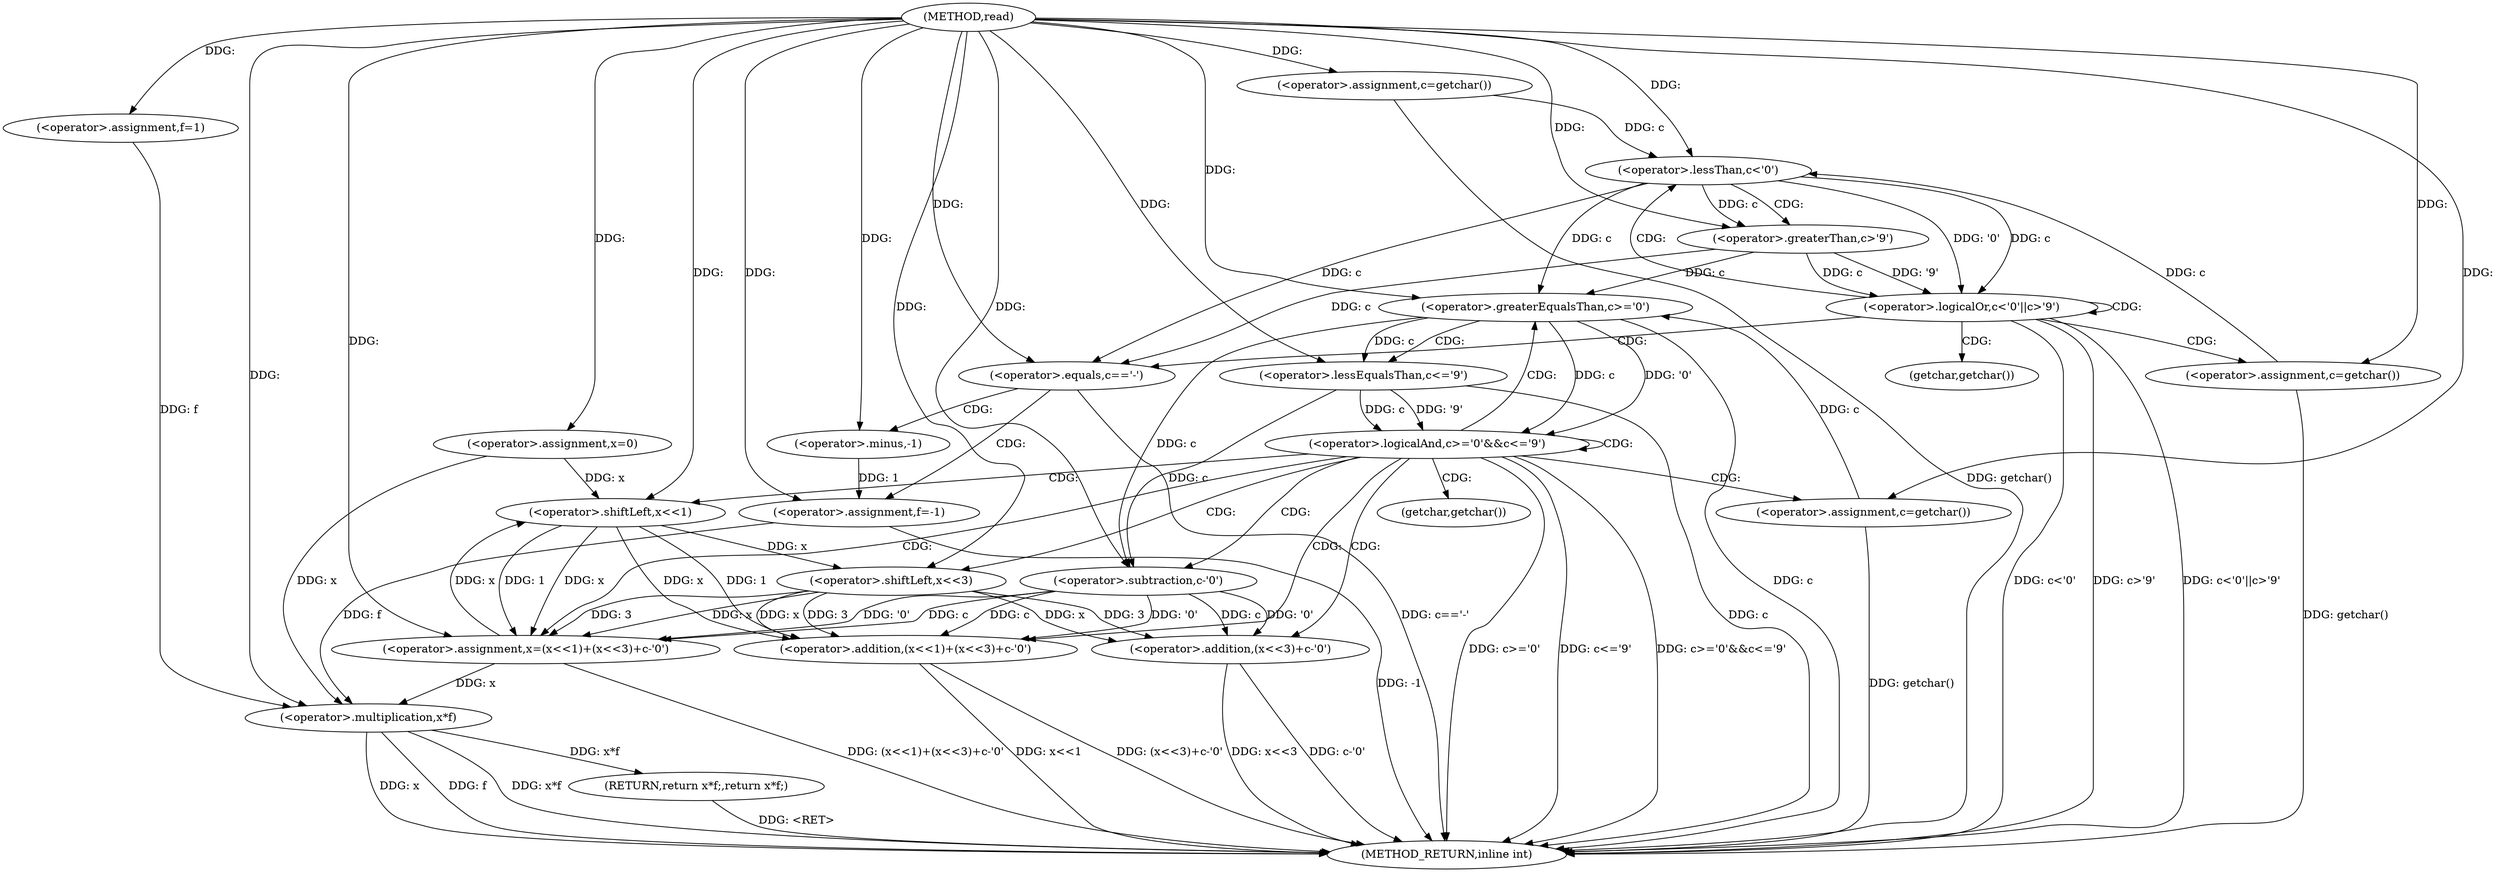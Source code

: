 digraph "read" {  
"1000101" [label = "(METHOD,read)" ]
"1000164" [label = "(METHOD_RETURN,inline int)" ]
"1000104" [label = "(<operator>.assignment,x=0)" ]
"1000108" [label = "(<operator>.assignment,f=1)" ]
"1000112" [label = "(<operator>.assignment,c=getchar())" ]
"1000160" [label = "(RETURN,return x*f;,return x*f;)" ]
"1000116" [label = "(<operator>.logicalOr,c<'0'||c>'9')" ]
"1000136" [label = "(<operator>.logicalAnd,c>='0'&&c<='9')" ]
"1000161" [label = "(<operator>.multiplication,x*f)" ]
"1000132" [label = "(<operator>.assignment,c=getchar())" ]
"1000144" [label = "(<operator>.assignment,x=(x<<1)+(x<<3)+c-'0')" ]
"1000157" [label = "(<operator>.assignment,c=getchar())" ]
"1000117" [label = "(<operator>.lessThan,c<'0')" ]
"1000120" [label = "(<operator>.greaterThan,c>'9')" ]
"1000125" [label = "(<operator>.equals,c=='-')" ]
"1000128" [label = "(<operator>.assignment,f=-1)" ]
"1000137" [label = "(<operator>.greaterEqualsThan,c>='0')" ]
"1000140" [label = "(<operator>.lessEqualsThan,c<='9')" ]
"1000146" [label = "(<operator>.addition,(x<<1)+(x<<3)+c-'0')" ]
"1000130" [label = "(<operator>.minus,-1)" ]
"1000147" [label = "(<operator>.shiftLeft,x<<1)" ]
"1000150" [label = "(<operator>.addition,(x<<3)+c-'0')" ]
"1000151" [label = "(<operator>.shiftLeft,x<<3)" ]
"1000154" [label = "(<operator>.subtraction,c-'0')" ]
"1000134" [label = "(getchar,getchar())" ]
"1000159" [label = "(getchar,getchar())" ]
  "1000160" -> "1000164"  [ label = "DDG: <RET>"] 
  "1000112" -> "1000164"  [ label = "DDG: getchar()"] 
  "1000116" -> "1000164"  [ label = "DDG: c<'0'"] 
  "1000116" -> "1000164"  [ label = "DDG: c>'9'"] 
  "1000116" -> "1000164"  [ label = "DDG: c<'0'||c>'9'"] 
  "1000137" -> "1000164"  [ label = "DDG: c"] 
  "1000136" -> "1000164"  [ label = "DDG: c>='0'"] 
  "1000140" -> "1000164"  [ label = "DDG: c"] 
  "1000136" -> "1000164"  [ label = "DDG: c<='9'"] 
  "1000136" -> "1000164"  [ label = "DDG: c>='0'&&c<='9'"] 
  "1000161" -> "1000164"  [ label = "DDG: x"] 
  "1000161" -> "1000164"  [ label = "DDG: f"] 
  "1000161" -> "1000164"  [ label = "DDG: x*f"] 
  "1000146" -> "1000164"  [ label = "DDG: x<<1"] 
  "1000150" -> "1000164"  [ label = "DDG: x<<3"] 
  "1000150" -> "1000164"  [ label = "DDG: c-'0'"] 
  "1000146" -> "1000164"  [ label = "DDG: (x<<3)+c-'0'"] 
  "1000144" -> "1000164"  [ label = "DDG: (x<<1)+(x<<3)+c-'0'"] 
  "1000157" -> "1000164"  [ label = "DDG: getchar()"] 
  "1000125" -> "1000164"  [ label = "DDG: c=='-'"] 
  "1000128" -> "1000164"  [ label = "DDG: -1"] 
  "1000132" -> "1000164"  [ label = "DDG: getchar()"] 
  "1000101" -> "1000104"  [ label = "DDG: "] 
  "1000101" -> "1000108"  [ label = "DDG: "] 
  "1000101" -> "1000112"  [ label = "DDG: "] 
  "1000161" -> "1000160"  [ label = "DDG: x*f"] 
  "1000117" -> "1000116"  [ label = "DDG: c"] 
  "1000117" -> "1000116"  [ label = "DDG: '0'"] 
  "1000120" -> "1000116"  [ label = "DDG: c"] 
  "1000120" -> "1000116"  [ label = "DDG: '9'"] 
  "1000101" -> "1000132"  [ label = "DDG: "] 
  "1000137" -> "1000136"  [ label = "DDG: '0'"] 
  "1000137" -> "1000136"  [ label = "DDG: c"] 
  "1000140" -> "1000136"  [ label = "DDG: '9'"] 
  "1000140" -> "1000136"  [ label = "DDG: c"] 
  "1000147" -> "1000144"  [ label = "DDG: x"] 
  "1000147" -> "1000144"  [ label = "DDG: 1"] 
  "1000154" -> "1000144"  [ label = "DDG: c"] 
  "1000154" -> "1000144"  [ label = "DDG: '0'"] 
  "1000151" -> "1000144"  [ label = "DDG: 3"] 
  "1000151" -> "1000144"  [ label = "DDG: x"] 
  "1000101" -> "1000157"  [ label = "DDG: "] 
  "1000104" -> "1000161"  [ label = "DDG: x"] 
  "1000144" -> "1000161"  [ label = "DDG: x"] 
  "1000101" -> "1000161"  [ label = "DDG: "] 
  "1000108" -> "1000161"  [ label = "DDG: f"] 
  "1000128" -> "1000161"  [ label = "DDG: f"] 
  "1000112" -> "1000117"  [ label = "DDG: c"] 
  "1000132" -> "1000117"  [ label = "DDG: c"] 
  "1000101" -> "1000117"  [ label = "DDG: "] 
  "1000117" -> "1000120"  [ label = "DDG: c"] 
  "1000101" -> "1000120"  [ label = "DDG: "] 
  "1000130" -> "1000128"  [ label = "DDG: 1"] 
  "1000117" -> "1000137"  [ label = "DDG: c"] 
  "1000120" -> "1000137"  [ label = "DDG: c"] 
  "1000157" -> "1000137"  [ label = "DDG: c"] 
  "1000101" -> "1000137"  [ label = "DDG: "] 
  "1000137" -> "1000140"  [ label = "DDG: c"] 
  "1000101" -> "1000140"  [ label = "DDG: "] 
  "1000101" -> "1000144"  [ label = "DDG: "] 
  "1000117" -> "1000125"  [ label = "DDG: c"] 
  "1000120" -> "1000125"  [ label = "DDG: c"] 
  "1000101" -> "1000125"  [ label = "DDG: "] 
  "1000101" -> "1000128"  [ label = "DDG: "] 
  "1000147" -> "1000146"  [ label = "DDG: x"] 
  "1000147" -> "1000146"  [ label = "DDG: 1"] 
  "1000154" -> "1000146"  [ label = "DDG: c"] 
  "1000154" -> "1000146"  [ label = "DDG: '0'"] 
  "1000151" -> "1000146"  [ label = "DDG: 3"] 
  "1000151" -> "1000146"  [ label = "DDG: x"] 
  "1000101" -> "1000130"  [ label = "DDG: "] 
  "1000104" -> "1000147"  [ label = "DDG: x"] 
  "1000144" -> "1000147"  [ label = "DDG: x"] 
  "1000101" -> "1000147"  [ label = "DDG: "] 
  "1000151" -> "1000150"  [ label = "DDG: 3"] 
  "1000151" -> "1000150"  [ label = "DDG: x"] 
  "1000154" -> "1000150"  [ label = "DDG: c"] 
  "1000154" -> "1000150"  [ label = "DDG: '0'"] 
  "1000147" -> "1000151"  [ label = "DDG: x"] 
  "1000101" -> "1000151"  [ label = "DDG: "] 
  "1000137" -> "1000154"  [ label = "DDG: c"] 
  "1000140" -> "1000154"  [ label = "DDG: c"] 
  "1000101" -> "1000154"  [ label = "DDG: "] 
  "1000116" -> "1000125"  [ label = "CDG: "] 
  "1000116" -> "1000116"  [ label = "CDG: "] 
  "1000116" -> "1000117"  [ label = "CDG: "] 
  "1000116" -> "1000132"  [ label = "CDG: "] 
  "1000116" -> "1000134"  [ label = "CDG: "] 
  "1000136" -> "1000159"  [ label = "CDG: "] 
  "1000136" -> "1000137"  [ label = "CDG: "] 
  "1000136" -> "1000154"  [ label = "CDG: "] 
  "1000136" -> "1000147"  [ label = "CDG: "] 
  "1000136" -> "1000151"  [ label = "CDG: "] 
  "1000136" -> "1000150"  [ label = "CDG: "] 
  "1000136" -> "1000146"  [ label = "CDG: "] 
  "1000136" -> "1000136"  [ label = "CDG: "] 
  "1000136" -> "1000144"  [ label = "CDG: "] 
  "1000136" -> "1000157"  [ label = "CDG: "] 
  "1000117" -> "1000120"  [ label = "CDG: "] 
  "1000137" -> "1000140"  [ label = "CDG: "] 
  "1000125" -> "1000128"  [ label = "CDG: "] 
  "1000125" -> "1000130"  [ label = "CDG: "] 
}
